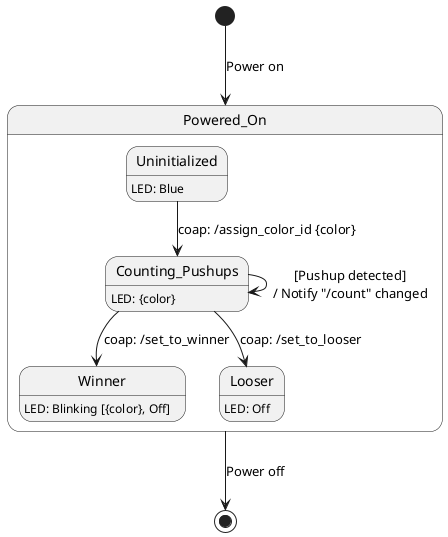 @startuml Kommunikation
[*] --> Powered_On: Power on
state Powered_On {
    Uninitialized : LED: Blue
    Counting_Pushups: LED: {color}
    Winner: LED: Blinking [{color}, Off]
    Looser: LED: Off

    Uninitialized--> Counting_Pushups: coap: /assign_color_id {color}
    Counting_Pushups --> Counting_Pushups: [Pushup detected]\n/ Notify "/count" changed
    Counting_Pushups --> Winner: coap: /set_to_winner
    Counting_Pushups --> Looser: coap: /set_to_looser
}
Powered_On --> [*]: Power off
@enduml
